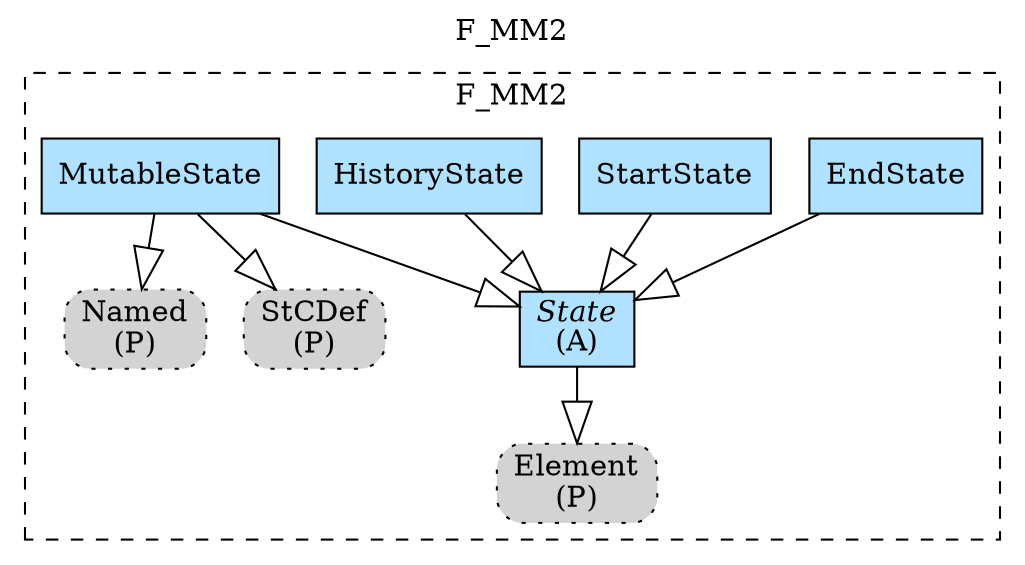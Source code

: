 digraph {graph[label=F_MM2,labelloc=tl,labelfontsize=12];
subgraph cluster_F_MM2{style=dashed;label=F_MM2;
"PElement"[shape=box,fillcolor=lightgray,style ="rounded,filled,dotted",label=<Element<br/>(P)>];
"EndState"[shape=record,fillcolor=lightskyblue1,style = filled,label="EndState"];
"StartState"[shape=record,fillcolor=lightskyblue1,style = filled,label="StartState"];
"HistoryState"[shape=record,fillcolor=lightskyblue1,style = filled,label="HistoryState"];
"State"[shape=record,fillcolor=lightskyblue1,style = filled,label=<{<I>State</I><br/>(A)}>];
"PNamed"[shape=box,fillcolor=lightgray,style ="rounded,filled,dotted",label=<Named<br/>(P)>];
"MutableState"[shape=record,fillcolor=lightskyblue1,style = filled,label="MutableState"];
"PStCDef"[shape=box,fillcolor=lightgray,style ="rounded,filled,dotted",label=<StCDef<br/>(P)>];

"State"->"PElement"[arrowhead=onormal,arrowsize=2.0];
"EndState"->"State"[arrowhead=onormal,arrowsize=2.0];
"StartState"->"State"[arrowhead=onormal,arrowsize=2.0];
"HistoryState"->"State"[arrowhead=onormal,arrowsize=2.0];
"MutableState"->"State"[arrowhead=onormal,arrowsize=2.0];
"MutableState"->"PNamed"[arrowhead=onormal,arrowsize=2.0];
"MutableState"->"PStCDef"[arrowhead=onormal,arrowsize=2.0];

}



}